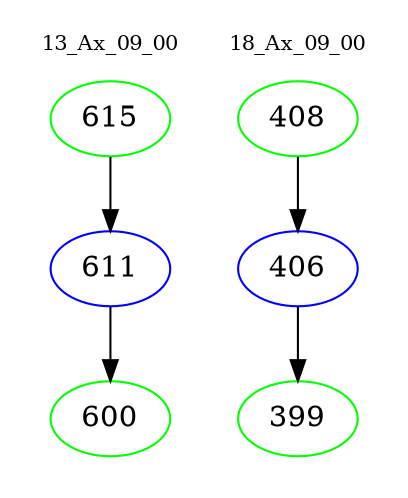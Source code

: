digraph{
subgraph cluster_0 {
color = white
label = "13_Ax_09_00";
fontsize=10;
T0_615 [label="615", color="green"]
T0_615 -> T0_611 [color="black"]
T0_611 [label="611", color="blue"]
T0_611 -> T0_600 [color="black"]
T0_600 [label="600", color="green"]
}
subgraph cluster_1 {
color = white
label = "18_Ax_09_00";
fontsize=10;
T1_408 [label="408", color="green"]
T1_408 -> T1_406 [color="black"]
T1_406 [label="406", color="blue"]
T1_406 -> T1_399 [color="black"]
T1_399 [label="399", color="green"]
}
}

